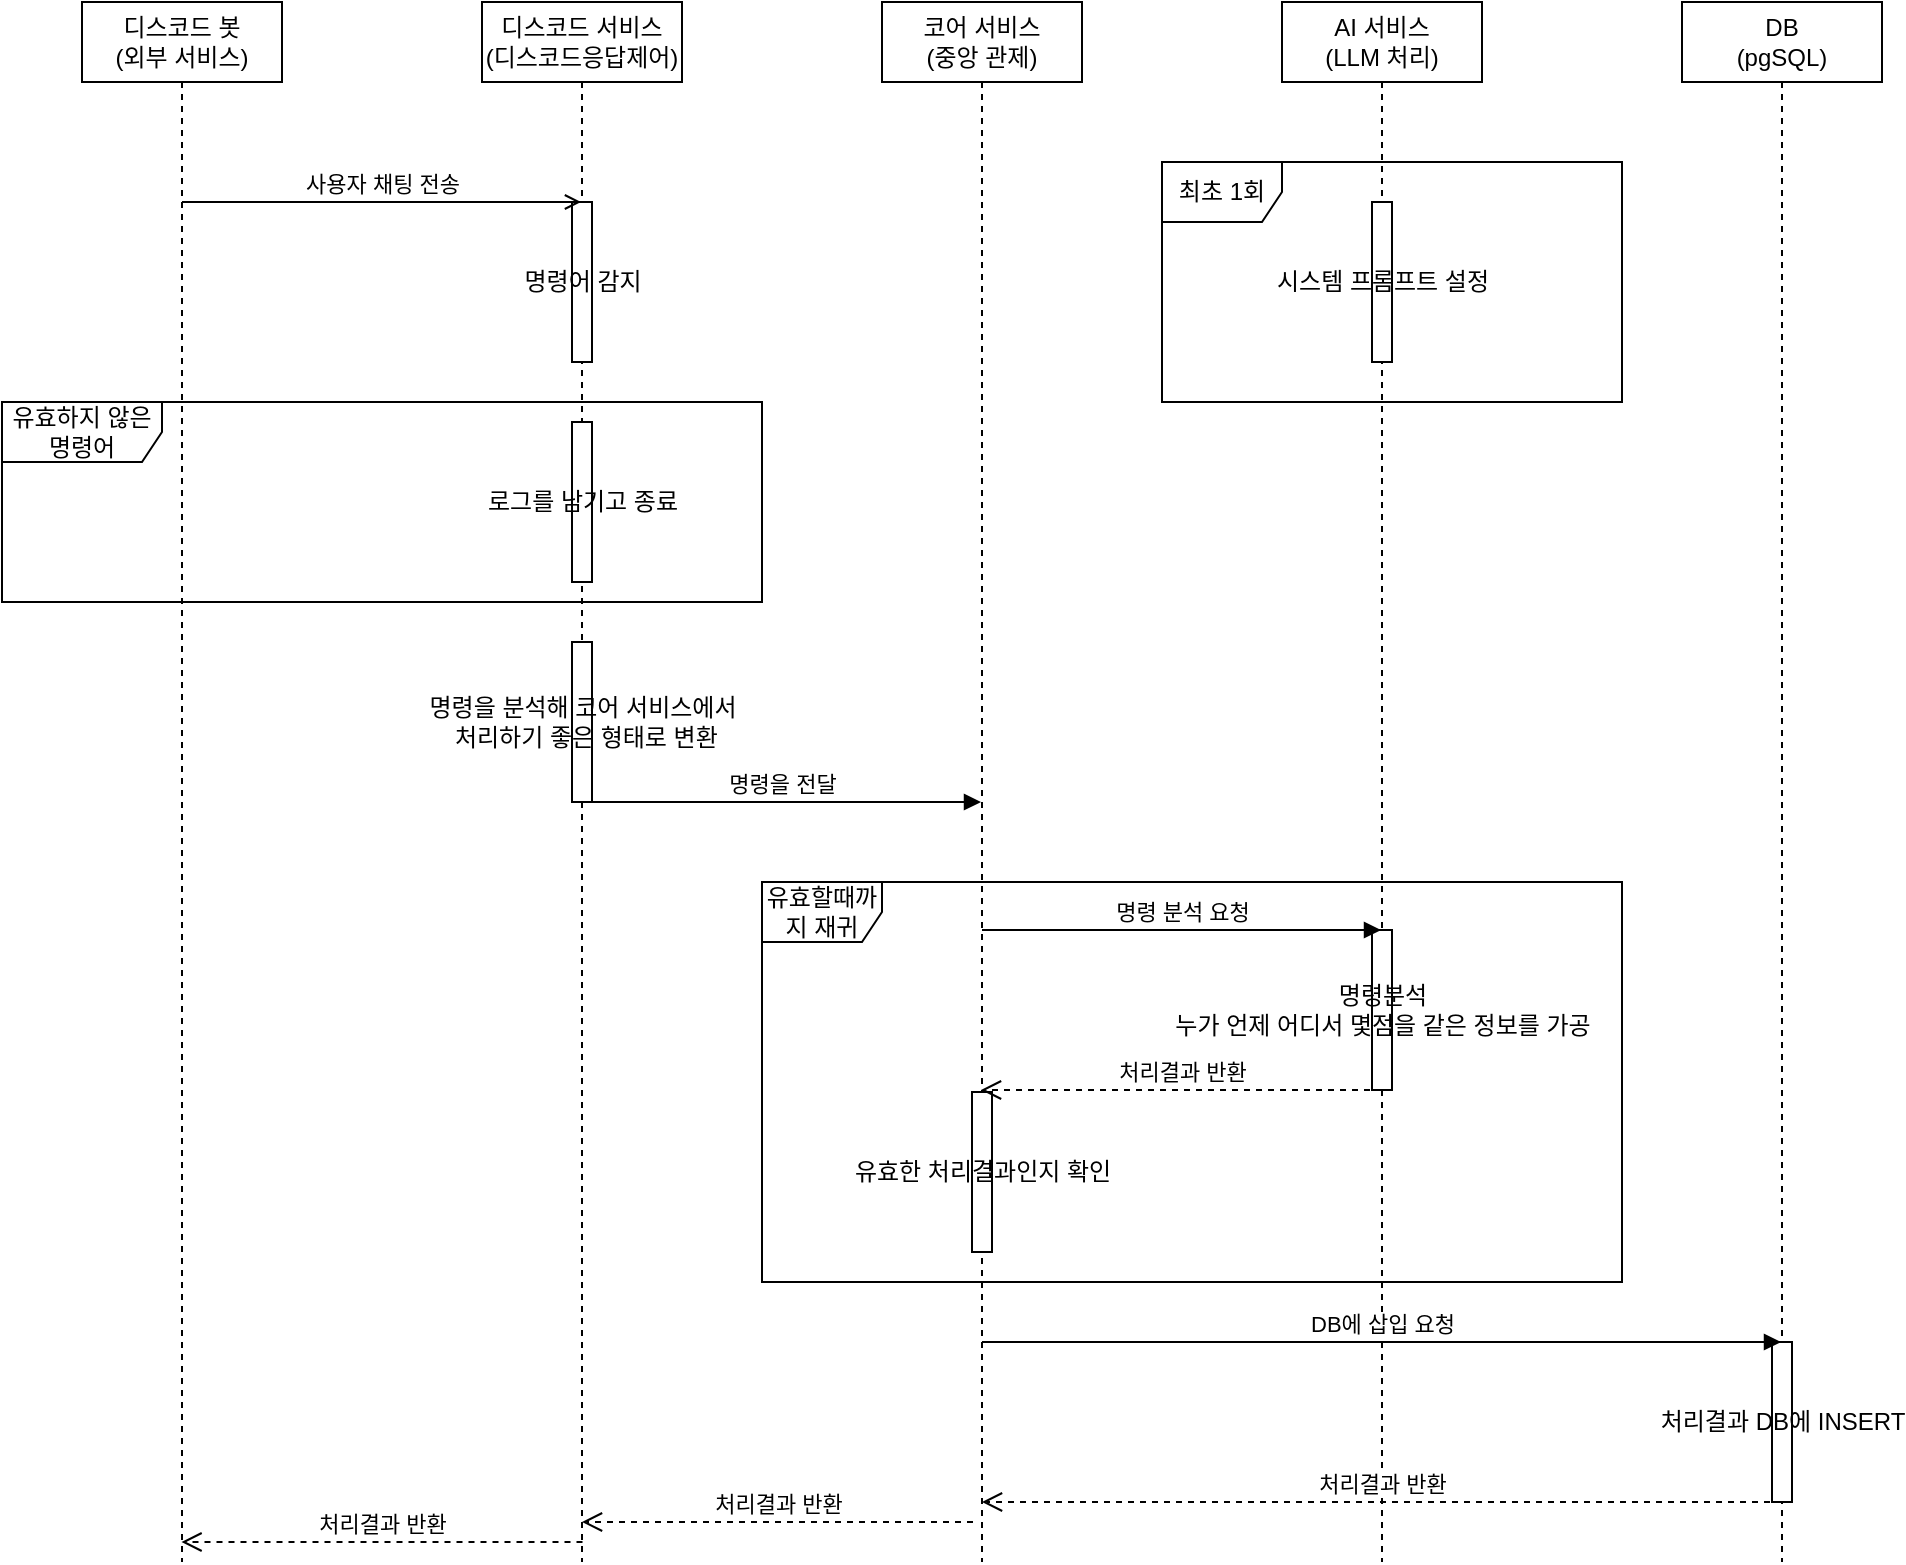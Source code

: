 <mxfile version="28.1.2">
  <diagram name="sequence-diagram" id="uziYBjDgdjmEZmq8REtS">
    <mxGraphModel dx="1554" dy="914" grid="1" gridSize="10" guides="1" tooltips="1" connect="1" arrows="1" fold="1" page="1" pageScale="1" pageWidth="1169" pageHeight="827" math="0" shadow="0">
      <root>
        <mxCell id="0" />
        <mxCell id="1" parent="0" />
        <mxCell id="Ftp5oIiTg3yyGEIrbdFl-1" value="디스코드 봇&lt;div&gt;(외부 서비스)&lt;/div&gt;" style="shape=umlLifeline;perimeter=lifelinePerimeter;whiteSpace=wrap;html=1;container=1;dropTarget=0;collapsible=0;recursiveResize=0;outlineConnect=0;portConstraint=eastwest;newEdgeStyle={&quot;curved&quot;:0,&quot;rounded&quot;:0};" vertex="1" parent="1">
          <mxGeometry x="50" y="40" width="100" height="780" as="geometry" />
        </mxCell>
        <mxCell id="Ftp5oIiTg3yyGEIrbdFl-2" value="디스코드 서비스&lt;div&gt;(디스코드응답제어)&lt;/div&gt;" style="shape=umlLifeline;perimeter=lifelinePerimeter;whiteSpace=wrap;html=1;container=1;dropTarget=0;collapsible=0;recursiveResize=0;outlineConnect=0;portConstraint=eastwest;newEdgeStyle={&quot;curved&quot;:0,&quot;rounded&quot;:0};" vertex="1" parent="1">
          <mxGeometry x="250" y="40" width="100" height="780" as="geometry" />
        </mxCell>
        <mxCell id="Ftp5oIiTg3yyGEIrbdFl-6" value="명령어 감지" style="html=1;points=[[0,0,0,0,5],[0,1,0,0,-5],[1,0,0,0,5],[1,1,0,0,-5]];perimeter=orthogonalPerimeter;outlineConnect=0;targetShapes=umlLifeline;portConstraint=eastwest;newEdgeStyle={&quot;curved&quot;:0,&quot;rounded&quot;:0};" vertex="1" parent="Ftp5oIiTg3yyGEIrbdFl-2">
          <mxGeometry x="45" y="100" width="10" height="80" as="geometry" />
        </mxCell>
        <mxCell id="Ftp5oIiTg3yyGEIrbdFl-11" value="명령을 분석해 코어 서비스에서&lt;div&gt;&amp;nbsp;처리하기 좋은 형태로 변환&lt;/div&gt;" style="html=1;points=[[0,0,0,0,5],[0,1,0,0,-5],[1,0,0,0,5],[1,1,0,0,-5]];perimeter=orthogonalPerimeter;outlineConnect=0;targetShapes=umlLifeline;portConstraint=eastwest;newEdgeStyle={&quot;curved&quot;:0,&quot;rounded&quot;:0};" vertex="1" parent="Ftp5oIiTg3yyGEIrbdFl-2">
          <mxGeometry x="45" y="320" width="10" height="80" as="geometry" />
        </mxCell>
        <mxCell id="Ftp5oIiTg3yyGEIrbdFl-3" value="코어 서비스&lt;div&gt;(중앙 관제)&lt;/div&gt;" style="shape=umlLifeline;perimeter=lifelinePerimeter;whiteSpace=wrap;html=1;container=1;dropTarget=0;collapsible=0;recursiveResize=0;outlineConnect=0;portConstraint=eastwest;newEdgeStyle={&quot;curved&quot;:0,&quot;rounded&quot;:0};" vertex="1" parent="1">
          <mxGeometry x="450" y="40" width="100" height="780" as="geometry" />
        </mxCell>
        <mxCell id="Ftp5oIiTg3yyGEIrbdFl-17" value="유효한 처리결과인지 확인" style="html=1;points=[[0,0,0,0,5],[0,1,0,0,-5],[1,0,0,0,5],[1,1,0,0,-5]];perimeter=orthogonalPerimeter;outlineConnect=0;targetShapes=umlLifeline;portConstraint=eastwest;newEdgeStyle={&quot;curved&quot;:0,&quot;rounded&quot;:0};" vertex="1" parent="Ftp5oIiTg3yyGEIrbdFl-3">
          <mxGeometry x="45" y="545" width="10" height="80" as="geometry" />
        </mxCell>
        <mxCell id="Ftp5oIiTg3yyGEIrbdFl-4" value="AI 서비스&lt;div&gt;(LLM 처리)&lt;/div&gt;" style="shape=umlLifeline;perimeter=lifelinePerimeter;whiteSpace=wrap;html=1;container=1;dropTarget=0;collapsible=0;recursiveResize=0;outlineConnect=0;portConstraint=eastwest;newEdgeStyle={&quot;curved&quot;:0,&quot;rounded&quot;:0};" vertex="1" parent="1">
          <mxGeometry x="650" y="40" width="100" height="780" as="geometry" />
        </mxCell>
        <mxCell id="Ftp5oIiTg3yyGEIrbdFl-14" value="시스템 프롬프트 설정" style="html=1;points=[[0,0,0,0,5],[0,1,0,0,-5],[1,0,0,0,5],[1,1,0,0,-5]];perimeter=orthogonalPerimeter;outlineConnect=0;targetShapes=umlLifeline;portConstraint=eastwest;newEdgeStyle={&quot;curved&quot;:0,&quot;rounded&quot;:0};" vertex="1" parent="Ftp5oIiTg3yyGEIrbdFl-4">
          <mxGeometry x="45" y="100" width="10" height="80" as="geometry" />
        </mxCell>
        <mxCell id="Ftp5oIiTg3yyGEIrbdFl-15" value="명령분석&lt;div&gt;누가 언제 어디서 몇점을 같은 정보를 가공&lt;/div&gt;" style="html=1;points=[[0,0,0,0,5],[0,1,0,0,-5],[1,0,0,0,5],[1,1,0,0,-5]];perimeter=orthogonalPerimeter;outlineConnect=0;targetShapes=umlLifeline;portConstraint=eastwest;newEdgeStyle={&quot;curved&quot;:0,&quot;rounded&quot;:0};" vertex="1" parent="Ftp5oIiTg3yyGEIrbdFl-4">
          <mxGeometry x="45" y="464" width="10" height="80" as="geometry" />
        </mxCell>
        <mxCell id="Ftp5oIiTg3yyGEIrbdFl-13" value="명령 분석 요청" style="html=1;verticalAlign=bottom;endArrow=block;curved=0;rounded=0;" edge="1" parent="Ftp5oIiTg3yyGEIrbdFl-4">
          <mxGeometry width="80" relative="1" as="geometry">
            <mxPoint x="-150" y="464" as="sourcePoint" />
            <mxPoint x="49.5" y="464" as="targetPoint" />
          </mxGeometry>
        </mxCell>
        <mxCell id="Ftp5oIiTg3yyGEIrbdFl-16" value="처리결과 반환" style="html=1;verticalAlign=bottom;endArrow=open;dashed=1;endSize=8;curved=0;rounded=0;" edge="1" parent="Ftp5oIiTg3yyGEIrbdFl-4">
          <mxGeometry relative="1" as="geometry">
            <mxPoint x="50" y="544" as="sourcePoint" />
            <mxPoint x="-150.5" y="544" as="targetPoint" />
          </mxGeometry>
        </mxCell>
        <mxCell id="Ftp5oIiTg3yyGEIrbdFl-5" value="사용자 채팅 전송" style="html=1;verticalAlign=bottom;endArrow=open;curved=0;rounded=0;endFill=0;" edge="1" parent="1" target="Ftp5oIiTg3yyGEIrbdFl-2">
          <mxGeometry width="80" relative="1" as="geometry">
            <mxPoint x="100" y="140" as="sourcePoint" />
            <mxPoint x="180" y="140" as="targetPoint" />
          </mxGeometry>
        </mxCell>
        <mxCell id="Ftp5oIiTg3yyGEIrbdFl-8" value="유효하지 않은 명령어" style="shape=umlFrame;whiteSpace=wrap;html=1;pointerEvents=0;width=80;height=30;" vertex="1" parent="1">
          <mxGeometry x="10" y="240" width="380" height="100" as="geometry" />
        </mxCell>
        <mxCell id="Ftp5oIiTg3yyGEIrbdFl-9" value="로그를 남기고 종료" style="html=1;points=[[0,0,0,0,5],[0,1,0,0,-5],[1,0,0,0,5],[1,1,0,0,-5]];perimeter=orthogonalPerimeter;outlineConnect=0;targetShapes=umlLifeline;portConstraint=eastwest;newEdgeStyle={&quot;curved&quot;:0,&quot;rounded&quot;:0};" vertex="1" parent="1">
          <mxGeometry x="295" y="250" width="10" height="80" as="geometry" />
        </mxCell>
        <mxCell id="Ftp5oIiTg3yyGEIrbdFl-12" value="명령을 전달" style="html=1;verticalAlign=bottom;endArrow=block;curved=0;rounded=0;" edge="1" parent="1" target="Ftp5oIiTg3yyGEIrbdFl-3">
          <mxGeometry width="80" relative="1" as="geometry">
            <mxPoint x="300" y="440" as="sourcePoint" />
            <mxPoint x="380" y="440" as="targetPoint" />
          </mxGeometry>
        </mxCell>
        <mxCell id="Ftp5oIiTg3yyGEIrbdFl-18" value="유효할때까지 재귀" style="shape=umlFrame;whiteSpace=wrap;html=1;pointerEvents=0;" vertex="1" parent="1">
          <mxGeometry x="390" y="480" width="430" height="200" as="geometry" />
        </mxCell>
        <mxCell id="Ftp5oIiTg3yyGEIrbdFl-20" value="처리결과 반환" style="html=1;verticalAlign=bottom;endArrow=open;dashed=1;endSize=8;curved=0;rounded=0;" edge="1" parent="1">
          <mxGeometry x="-0.003" relative="1" as="geometry">
            <mxPoint x="495.5" y="800" as="sourcePoint" />
            <mxPoint x="300" y="800" as="targetPoint" />
            <mxPoint as="offset" />
          </mxGeometry>
        </mxCell>
        <mxCell id="Ftp5oIiTg3yyGEIrbdFl-21" value="처리결과 반환" style="html=1;verticalAlign=bottom;endArrow=open;dashed=1;endSize=8;curved=0;rounded=0;" edge="1" parent="1">
          <mxGeometry relative="1" as="geometry">
            <mxPoint x="300.25" y="810" as="sourcePoint" />
            <mxPoint x="99.75" y="810" as="targetPoint" />
          </mxGeometry>
        </mxCell>
        <mxCell id="Ftp5oIiTg3yyGEIrbdFl-22" value="최초 1회" style="shape=umlFrame;whiteSpace=wrap;html=1;pointerEvents=0;" vertex="1" parent="1">
          <mxGeometry x="590" y="120" width="230" height="120" as="geometry" />
        </mxCell>
        <mxCell id="Ftp5oIiTg3yyGEIrbdFl-23" value="DB&lt;div&gt;(pgSQL)&lt;/div&gt;" style="shape=umlLifeline;perimeter=lifelinePerimeter;whiteSpace=wrap;html=1;container=1;dropTarget=0;collapsible=0;recursiveResize=0;outlineConnect=0;portConstraint=eastwest;newEdgeStyle={&quot;curved&quot;:0,&quot;rounded&quot;:0};" vertex="1" parent="1">
          <mxGeometry x="850" y="40" width="100" height="780" as="geometry" />
        </mxCell>
        <mxCell id="Ftp5oIiTg3yyGEIrbdFl-19" value="처리결과 DB에 INSERT" style="html=1;points=[[0,0,0,0,5],[0,1,0,0,-5],[1,0,0,0,5],[1,1,0,0,-5]];perimeter=orthogonalPerimeter;outlineConnect=0;targetShapes=umlLifeline;portConstraint=eastwest;newEdgeStyle={&quot;curved&quot;:0,&quot;rounded&quot;:0};" vertex="1" parent="Ftp5oIiTg3yyGEIrbdFl-23">
          <mxGeometry x="45" y="670" width="10" height="80" as="geometry" />
        </mxCell>
        <mxCell id="Ftp5oIiTg3yyGEIrbdFl-24" value="DB에 삽입 요청" style="html=1;verticalAlign=bottom;endArrow=block;curved=0;rounded=0;" edge="1" parent="1" target="Ftp5oIiTg3yyGEIrbdFl-23">
          <mxGeometry width="80" relative="1" as="geometry">
            <mxPoint x="500" y="710" as="sourcePoint" />
            <mxPoint x="580" y="710" as="targetPoint" />
          </mxGeometry>
        </mxCell>
        <mxCell id="Ftp5oIiTg3yyGEIrbdFl-25" value="처리결과 반환" style="html=1;verticalAlign=bottom;endArrow=open;dashed=1;endSize=8;curved=0;rounded=0;" edge="1" parent="1" target="Ftp5oIiTg3yyGEIrbdFl-3">
          <mxGeometry relative="1" as="geometry">
            <mxPoint x="900" y="790" as="sourcePoint" />
            <mxPoint x="820" y="790" as="targetPoint" />
          </mxGeometry>
        </mxCell>
      </root>
    </mxGraphModel>
  </diagram>
</mxfile>
